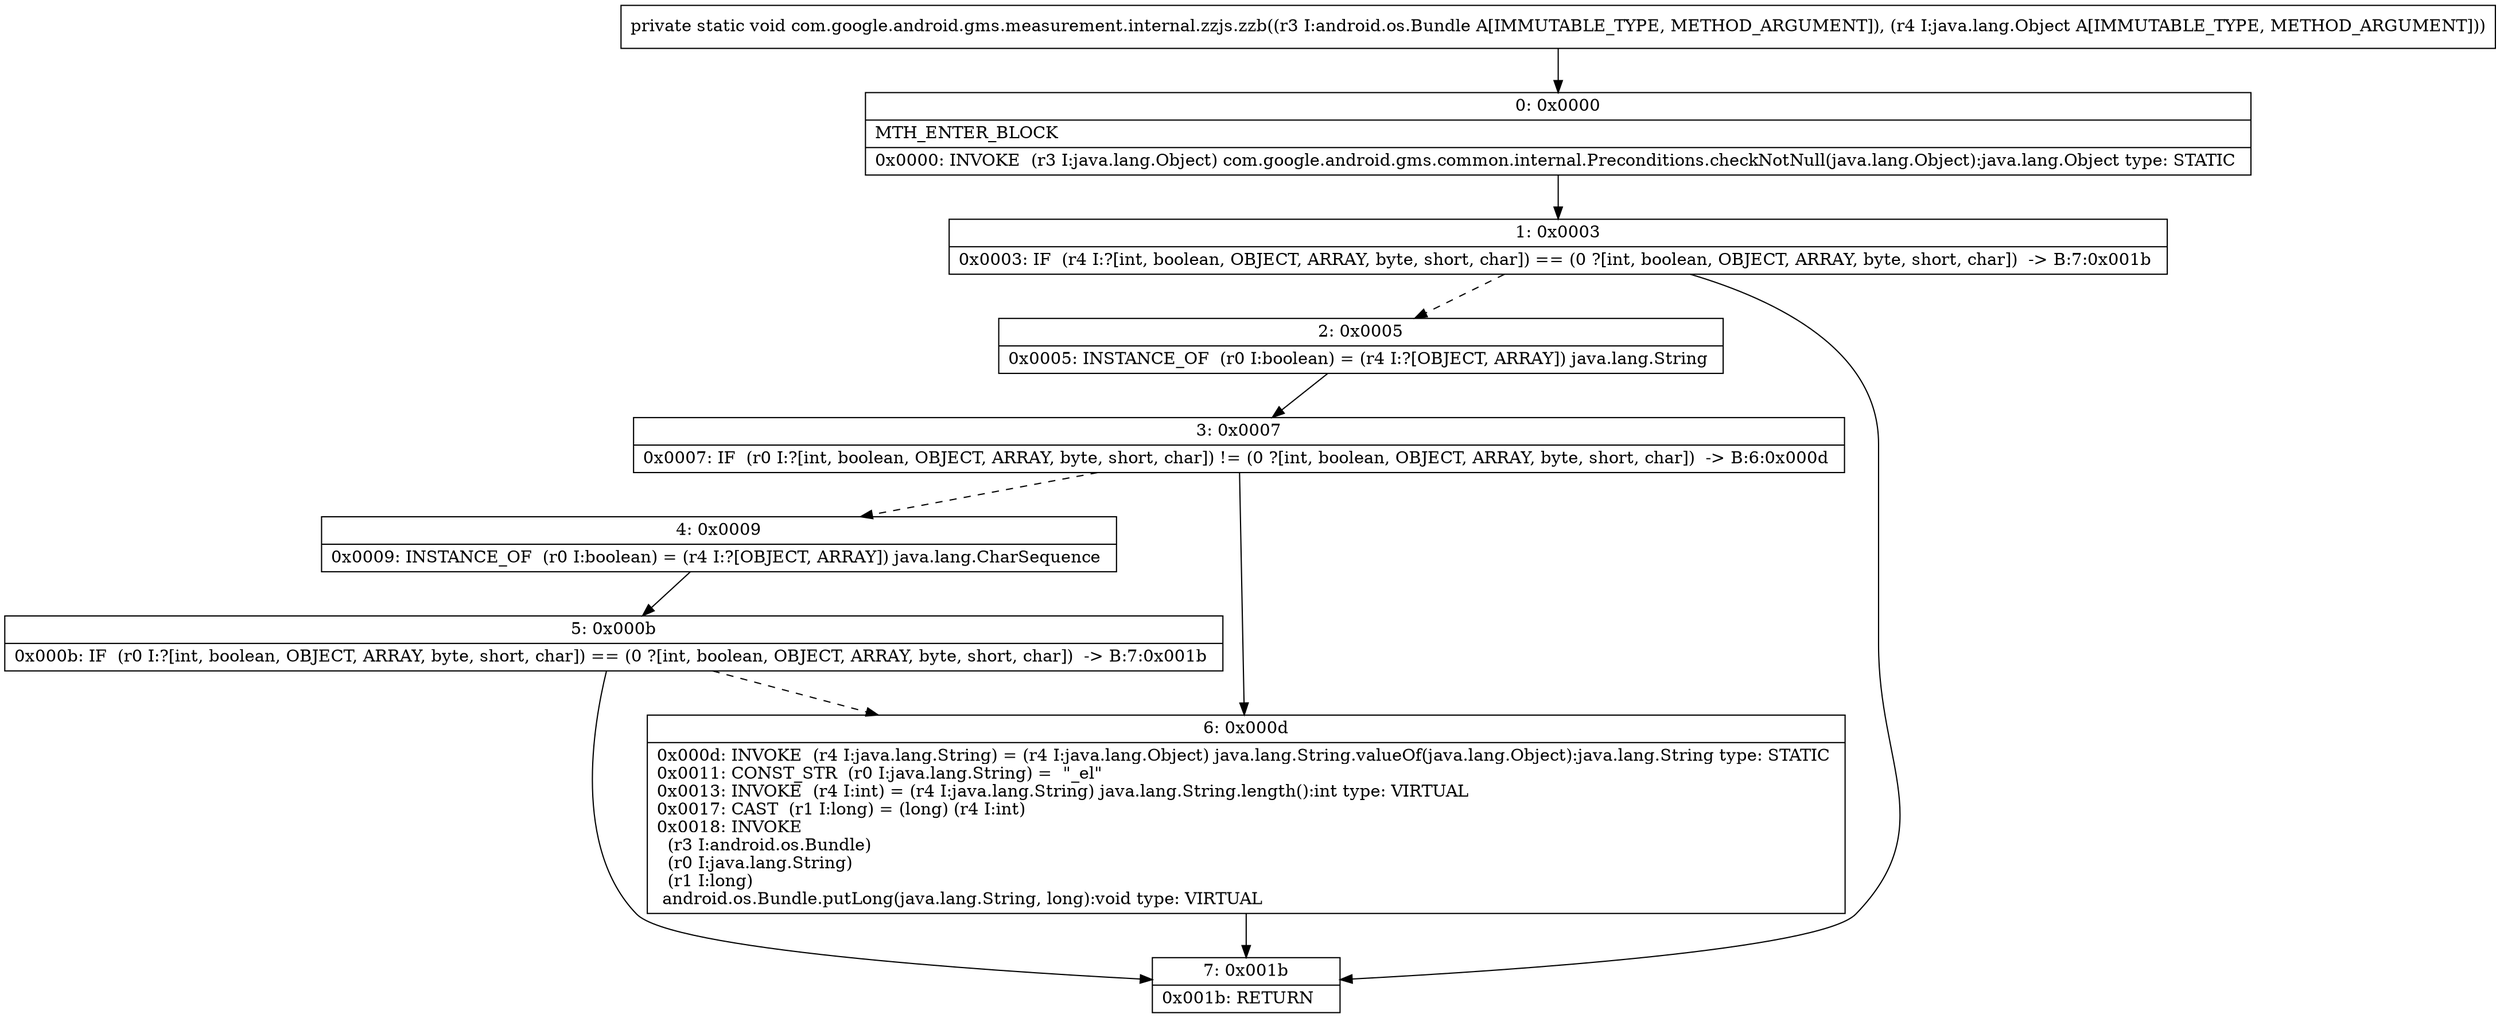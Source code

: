 digraph "CFG forcom.google.android.gms.measurement.internal.zzjs.zzb(Landroid\/os\/Bundle;Ljava\/lang\/Object;)V" {
Node_0 [shape=record,label="{0\:\ 0x0000|MTH_ENTER_BLOCK\l|0x0000: INVOKE  (r3 I:java.lang.Object) com.google.android.gms.common.internal.Preconditions.checkNotNull(java.lang.Object):java.lang.Object type: STATIC \l}"];
Node_1 [shape=record,label="{1\:\ 0x0003|0x0003: IF  (r4 I:?[int, boolean, OBJECT, ARRAY, byte, short, char]) == (0 ?[int, boolean, OBJECT, ARRAY, byte, short, char])  \-\> B:7:0x001b \l}"];
Node_2 [shape=record,label="{2\:\ 0x0005|0x0005: INSTANCE_OF  (r0 I:boolean) = (r4 I:?[OBJECT, ARRAY]) java.lang.String \l}"];
Node_3 [shape=record,label="{3\:\ 0x0007|0x0007: IF  (r0 I:?[int, boolean, OBJECT, ARRAY, byte, short, char]) != (0 ?[int, boolean, OBJECT, ARRAY, byte, short, char])  \-\> B:6:0x000d \l}"];
Node_4 [shape=record,label="{4\:\ 0x0009|0x0009: INSTANCE_OF  (r0 I:boolean) = (r4 I:?[OBJECT, ARRAY]) java.lang.CharSequence \l}"];
Node_5 [shape=record,label="{5\:\ 0x000b|0x000b: IF  (r0 I:?[int, boolean, OBJECT, ARRAY, byte, short, char]) == (0 ?[int, boolean, OBJECT, ARRAY, byte, short, char])  \-\> B:7:0x001b \l}"];
Node_6 [shape=record,label="{6\:\ 0x000d|0x000d: INVOKE  (r4 I:java.lang.String) = (r4 I:java.lang.Object) java.lang.String.valueOf(java.lang.Object):java.lang.String type: STATIC \l0x0011: CONST_STR  (r0 I:java.lang.String) =  \"_el\" \l0x0013: INVOKE  (r4 I:int) = (r4 I:java.lang.String) java.lang.String.length():int type: VIRTUAL \l0x0017: CAST  (r1 I:long) = (long) (r4 I:int) \l0x0018: INVOKE  \l  (r3 I:android.os.Bundle)\l  (r0 I:java.lang.String)\l  (r1 I:long)\l android.os.Bundle.putLong(java.lang.String, long):void type: VIRTUAL \l}"];
Node_7 [shape=record,label="{7\:\ 0x001b|0x001b: RETURN   \l}"];
MethodNode[shape=record,label="{private static void com.google.android.gms.measurement.internal.zzjs.zzb((r3 I:android.os.Bundle A[IMMUTABLE_TYPE, METHOD_ARGUMENT]), (r4 I:java.lang.Object A[IMMUTABLE_TYPE, METHOD_ARGUMENT])) }"];
MethodNode -> Node_0;
Node_0 -> Node_1;
Node_1 -> Node_2[style=dashed];
Node_1 -> Node_7;
Node_2 -> Node_3;
Node_3 -> Node_4[style=dashed];
Node_3 -> Node_6;
Node_4 -> Node_5;
Node_5 -> Node_6[style=dashed];
Node_5 -> Node_7;
Node_6 -> Node_7;
}

